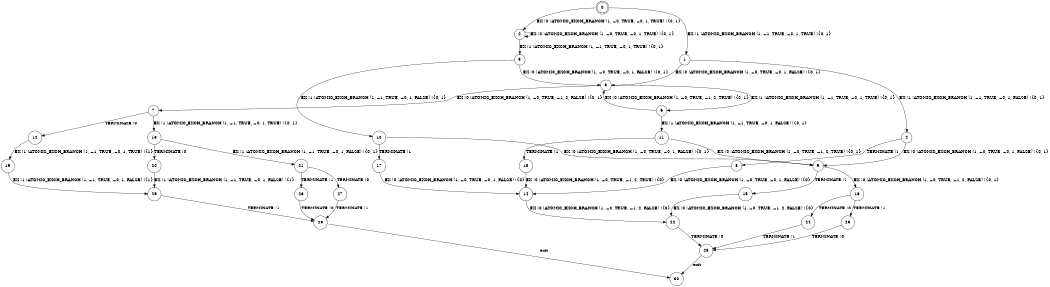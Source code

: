 digraph BCG {
size = "7, 10.5";
center = TRUE;
node [shape = circle];
0 [peripheries = 2];
0 -> 1 [label = "EX !1 !ATOMIC_EXCH_BRANCH (1, +1, TRUE, +0, 1, TRUE) !{0, 1}"];
0 -> 2 [label = "EX !0 !ATOMIC_EXCH_BRANCH (1, +0, TRUE, +0, 1, TRUE) !{0, 1}"];
1 -> 3 [label = "EX !0 !ATOMIC_EXCH_BRANCH (1, +0, TRUE, +0, 1, FALSE) !{0, 1}"];
1 -> 4 [label = "EX !1 !ATOMIC_EXCH_BRANCH (1, +1, TRUE, +0, 1, FALSE) !{0, 1}"];
2 -> 5 [label = "EX !1 !ATOMIC_EXCH_BRANCH (1, +1, TRUE, +0, 1, TRUE) !{0, 1}"];
2 -> 2 [label = "EX !0 !ATOMIC_EXCH_BRANCH (1, +0, TRUE, +0, 1, TRUE) !{0, 1}"];
3 -> 6 [label = "EX !1 !ATOMIC_EXCH_BRANCH (1, +1, TRUE, +0, 1, TRUE) !{0, 1}"];
3 -> 7 [label = "EX !0 !ATOMIC_EXCH_BRANCH (1, +0, TRUE, +1, 2, FALSE) !{0, 1}"];
4 -> 8 [label = "TERMINATE !1"];
4 -> 9 [label = "EX !0 !ATOMIC_EXCH_BRANCH (1, +0, TRUE, +0, 1, FALSE) !{0, 1}"];
5 -> 10 [label = "EX !1 !ATOMIC_EXCH_BRANCH (1, +1, TRUE, +0, 1, FALSE) !{0, 1}"];
5 -> 3 [label = "EX !0 !ATOMIC_EXCH_BRANCH (1, +0, TRUE, +0, 1, FALSE) !{0, 1}"];
6 -> 11 [label = "EX !1 !ATOMIC_EXCH_BRANCH (1, +1, TRUE, +0, 1, FALSE) !{0, 1}"];
6 -> 3 [label = "EX !0 !ATOMIC_EXCH_BRANCH (1, +0, TRUE, +1, 2, TRUE) !{0, 1}"];
7 -> 12 [label = "TERMINATE !0"];
7 -> 13 [label = "EX !1 !ATOMIC_EXCH_BRANCH (1, +1, TRUE, +0, 1, TRUE) !{0, 1}"];
8 -> 14 [label = "EX !0 !ATOMIC_EXCH_BRANCH (1, +0, TRUE, +0, 1, FALSE) !{0}"];
9 -> 15 [label = "TERMINATE !1"];
9 -> 16 [label = "EX !0 !ATOMIC_EXCH_BRANCH (1, +0, TRUE, +1, 2, FALSE) !{0, 1}"];
10 -> 17 [label = "TERMINATE !1"];
10 -> 9 [label = "EX !0 !ATOMIC_EXCH_BRANCH (1, +0, TRUE, +0, 1, FALSE) !{0, 1}"];
11 -> 18 [label = "TERMINATE !1"];
11 -> 9 [label = "EX !0 !ATOMIC_EXCH_BRANCH (1, +0, TRUE, +1, 2, TRUE) !{0, 1}"];
12 -> 19 [label = "EX !1 !ATOMIC_EXCH_BRANCH (1, +1, TRUE, +0, 1, TRUE) !{1}"];
13 -> 20 [label = "TERMINATE !0"];
13 -> 21 [label = "EX !1 !ATOMIC_EXCH_BRANCH (1, +1, TRUE, +0, 1, FALSE) !{0, 1}"];
14 -> 22 [label = "EX !0 !ATOMIC_EXCH_BRANCH (1, +0, TRUE, +1, 2, FALSE) !{0}"];
15 -> 22 [label = "EX !0 !ATOMIC_EXCH_BRANCH (1, +0, TRUE, +1, 2, FALSE) !{0}"];
16 -> 23 [label = "TERMINATE !1"];
16 -> 24 [label = "TERMINATE !0"];
17 -> 14 [label = "EX !0 !ATOMIC_EXCH_BRANCH (1, +0, TRUE, +0, 1, FALSE) !{0}"];
18 -> 14 [label = "EX !0 !ATOMIC_EXCH_BRANCH (1, +0, TRUE, +1, 2, TRUE) !{0}"];
19 -> 25 [label = "EX !1 !ATOMIC_EXCH_BRANCH (1, +1, TRUE, +0, 1, FALSE) !{1}"];
20 -> 25 [label = "EX !1 !ATOMIC_EXCH_BRANCH (1, +1, TRUE, +0, 1, FALSE) !{1}"];
21 -> 26 [label = "TERMINATE !1"];
21 -> 27 [label = "TERMINATE !0"];
22 -> 28 [label = "TERMINATE !0"];
23 -> 28 [label = "TERMINATE !0"];
24 -> 28 [label = "TERMINATE !1"];
25 -> 29 [label = "TERMINATE !1"];
26 -> 29 [label = "TERMINATE !0"];
27 -> 29 [label = "TERMINATE !1"];
28 -> 30 [label = "exit"];
29 -> 30 [label = "exit"];
}
